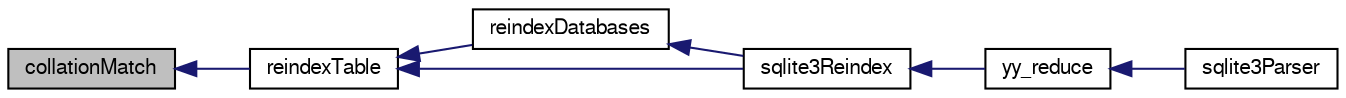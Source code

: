 digraph "collationMatch"
{
  edge [fontname="FreeSans",fontsize="10",labelfontname="FreeSans",labelfontsize="10"];
  node [fontname="FreeSans",fontsize="10",shape=record];
  rankdir="LR";
  Node58772 [label="collationMatch",height=0.2,width=0.4,color="black", fillcolor="grey75", style="filled", fontcolor="black"];
  Node58772 -> Node58773 [dir="back",color="midnightblue",fontsize="10",style="solid",fontname="FreeSans"];
  Node58773 [label="reindexTable",height=0.2,width=0.4,color="black", fillcolor="white", style="filled",URL="$sqlite3_8c.html#aaa297e36c19aa0d39c60bf95a03b04b6"];
  Node58773 -> Node58774 [dir="back",color="midnightblue",fontsize="10",style="solid",fontname="FreeSans"];
  Node58774 [label="reindexDatabases",height=0.2,width=0.4,color="black", fillcolor="white", style="filled",URL="$sqlite3_8c.html#a46f694db346b6a742a9874efff040a85"];
  Node58774 -> Node58775 [dir="back",color="midnightblue",fontsize="10",style="solid",fontname="FreeSans"];
  Node58775 [label="sqlite3Reindex",height=0.2,width=0.4,color="black", fillcolor="white", style="filled",URL="$sqlite3_8c.html#abd189e31189391e1ef114b413ff4abbf"];
  Node58775 -> Node58776 [dir="back",color="midnightblue",fontsize="10",style="solid",fontname="FreeSans"];
  Node58776 [label="yy_reduce",height=0.2,width=0.4,color="black", fillcolor="white", style="filled",URL="$sqlite3_8c.html#a7c419a9b25711c666a9a2449ef377f14"];
  Node58776 -> Node58777 [dir="back",color="midnightblue",fontsize="10",style="solid",fontname="FreeSans"];
  Node58777 [label="sqlite3Parser",height=0.2,width=0.4,color="black", fillcolor="white", style="filled",URL="$sqlite3_8c.html#a0327d71a5fabe0b6a343d78a2602e72a"];
  Node58773 -> Node58775 [dir="back",color="midnightblue",fontsize="10",style="solid",fontname="FreeSans"];
}
